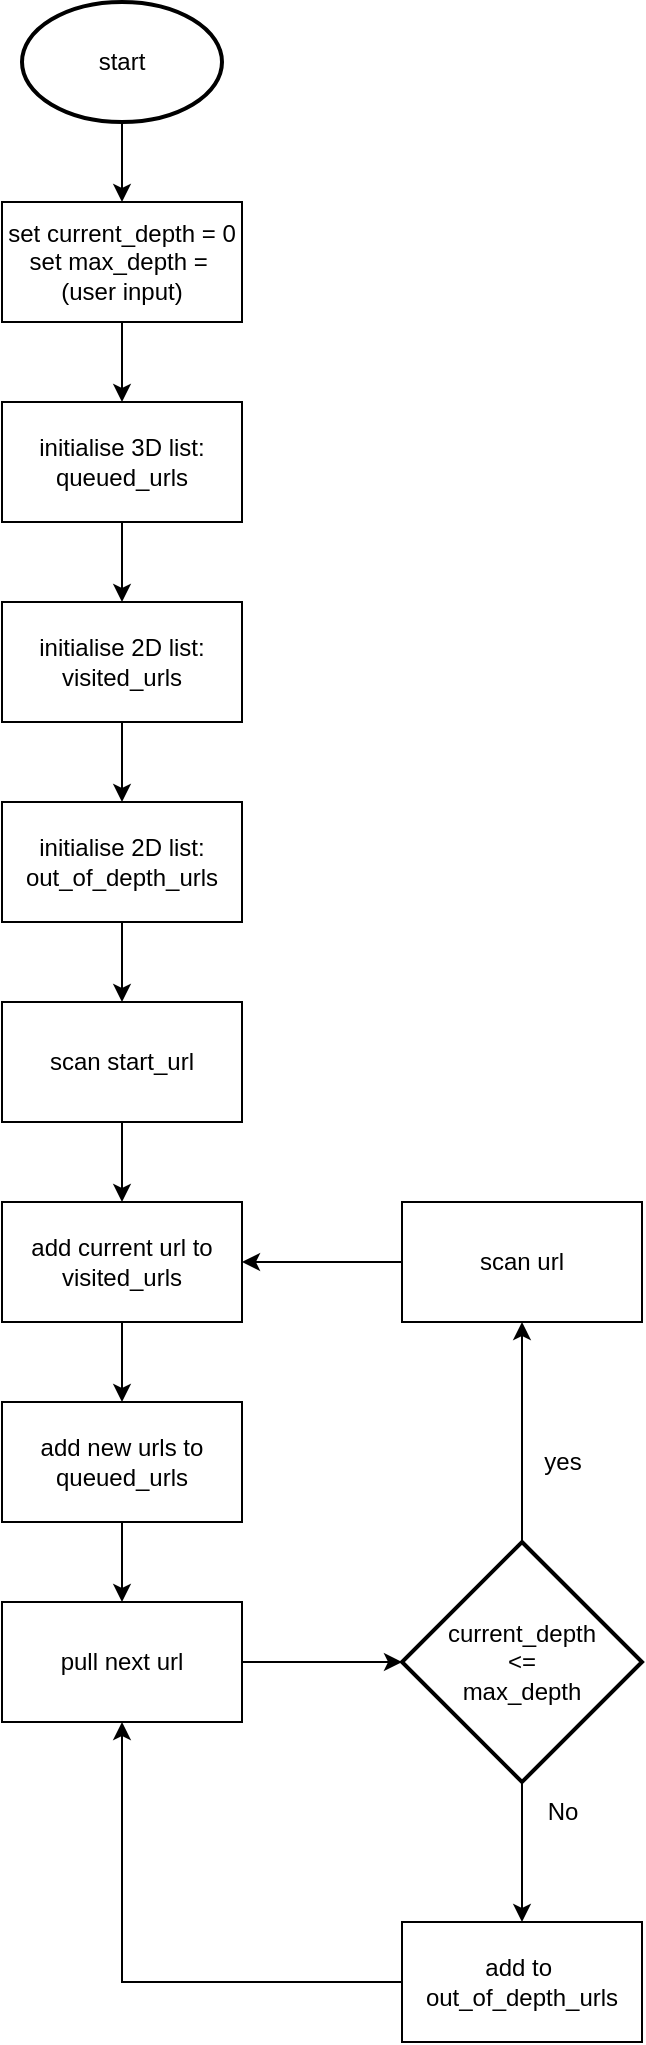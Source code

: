 <mxfile version="24.0.7" type="device">
  <diagram name="Page-1" id="cGtVljNC8mZFMlQtzHMK">
    <mxGraphModel dx="1077" dy="564" grid="1" gridSize="10" guides="1" tooltips="1" connect="1" arrows="1" fold="1" page="1" pageScale="1" pageWidth="1169" pageHeight="1654" math="0" shadow="0">
      <root>
        <mxCell id="0" />
        <mxCell id="1" parent="0" />
        <mxCell id="udKgIgNT3sGyWgRr-A2m-23" style="edgeStyle=orthogonalEdgeStyle;rounded=0;orthogonalLoop=1;jettySize=auto;html=1;" edge="1" parent="1" source="udKgIgNT3sGyWgRr-A2m-1" target="udKgIgNT3sGyWgRr-A2m-3">
          <mxGeometry relative="1" as="geometry" />
        </mxCell>
        <mxCell id="udKgIgNT3sGyWgRr-A2m-1" value="start" style="strokeWidth=2;html=1;shape=mxgraph.flowchart.start_1;whiteSpace=wrap;" vertex="1" parent="1">
          <mxGeometry x="90" y="80" width="100" height="60" as="geometry" />
        </mxCell>
        <mxCell id="udKgIgNT3sGyWgRr-A2m-11" style="edgeStyle=orthogonalEdgeStyle;rounded=0;orthogonalLoop=1;jettySize=auto;html=1;entryX=0.5;entryY=0;entryDx=0;entryDy=0;" edge="1" parent="1" source="udKgIgNT3sGyWgRr-A2m-2" target="udKgIgNT3sGyWgRr-A2m-8">
          <mxGeometry relative="1" as="geometry" />
        </mxCell>
        <mxCell id="udKgIgNT3sGyWgRr-A2m-2" value="&lt;div&gt;initialise 3D list:&lt;/div&gt;&lt;div&gt;queued_urls&lt;br&gt;&lt;/div&gt;" style="rounded=0;whiteSpace=wrap;html=1;" vertex="1" parent="1">
          <mxGeometry x="80" y="280" width="120" height="60" as="geometry" />
        </mxCell>
        <mxCell id="udKgIgNT3sGyWgRr-A2m-17" style="edgeStyle=orthogonalEdgeStyle;rounded=0;orthogonalLoop=1;jettySize=auto;html=1;entryX=0.5;entryY=0;entryDx=0;entryDy=0;" edge="1" parent="1" source="udKgIgNT3sGyWgRr-A2m-3" target="udKgIgNT3sGyWgRr-A2m-2">
          <mxGeometry relative="1" as="geometry" />
        </mxCell>
        <mxCell id="udKgIgNT3sGyWgRr-A2m-3" value="&lt;div&gt;set current_depth = 0&lt;/div&gt;&lt;div&gt;set max_depth =&amp;nbsp;&lt;/div&gt;&lt;div&gt;(user input)&lt;br&gt;&lt;/div&gt;" style="rounded=0;whiteSpace=wrap;html=1;" vertex="1" parent="1">
          <mxGeometry x="80" y="180" width="120" height="60" as="geometry" />
        </mxCell>
        <mxCell id="udKgIgNT3sGyWgRr-A2m-13" style="edgeStyle=orthogonalEdgeStyle;rounded=0;orthogonalLoop=1;jettySize=auto;html=1;exitX=0.5;exitY=1;exitDx=0;exitDy=0;entryX=0.5;entryY=0;entryDx=0;entryDy=0;" edge="1" parent="1" source="udKgIgNT3sGyWgRr-A2m-5" target="udKgIgNT3sGyWgRr-A2m-10">
          <mxGeometry relative="1" as="geometry" />
        </mxCell>
        <mxCell id="udKgIgNT3sGyWgRr-A2m-5" value="scan start_url" style="rounded=0;whiteSpace=wrap;html=1;" vertex="1" parent="1">
          <mxGeometry x="80" y="580" width="120" height="60" as="geometry" />
        </mxCell>
        <mxCell id="udKgIgNT3sGyWgRr-A2m-22" style="edgeStyle=orthogonalEdgeStyle;rounded=0;orthogonalLoop=1;jettySize=auto;html=1;entryX=0.5;entryY=0;entryDx=0;entryDy=0;" edge="1" parent="1" source="udKgIgNT3sGyWgRr-A2m-7" target="udKgIgNT3sGyWgRr-A2m-15">
          <mxGeometry relative="1" as="geometry" />
        </mxCell>
        <mxCell id="udKgIgNT3sGyWgRr-A2m-7" value="add new urls to queued_urls" style="rounded=0;whiteSpace=wrap;html=1;" vertex="1" parent="1">
          <mxGeometry x="80" y="780" width="120" height="60" as="geometry" />
        </mxCell>
        <mxCell id="udKgIgNT3sGyWgRr-A2m-29" style="edgeStyle=orthogonalEdgeStyle;rounded=0;orthogonalLoop=1;jettySize=auto;html=1;entryX=0.5;entryY=0;entryDx=0;entryDy=0;" edge="1" parent="1" source="udKgIgNT3sGyWgRr-A2m-8" target="udKgIgNT3sGyWgRr-A2m-28">
          <mxGeometry relative="1" as="geometry" />
        </mxCell>
        <mxCell id="udKgIgNT3sGyWgRr-A2m-8" value="&lt;div&gt;initialise 2D list:&lt;/div&gt;&lt;div&gt;visited_urls&lt;br&gt;&lt;/div&gt;" style="rounded=0;whiteSpace=wrap;html=1;" vertex="1" parent="1">
          <mxGeometry x="80" y="380" width="120" height="60" as="geometry" />
        </mxCell>
        <mxCell id="udKgIgNT3sGyWgRr-A2m-14" style="edgeStyle=orthogonalEdgeStyle;rounded=0;orthogonalLoop=1;jettySize=auto;html=1;" edge="1" parent="1" source="udKgIgNT3sGyWgRr-A2m-10" target="udKgIgNT3sGyWgRr-A2m-7">
          <mxGeometry relative="1" as="geometry" />
        </mxCell>
        <mxCell id="udKgIgNT3sGyWgRr-A2m-10" value="&lt;div&gt;add current url to&lt;/div&gt;&lt;div&gt;visited_urls&lt;br&gt;&lt;/div&gt;" style="rounded=0;whiteSpace=wrap;html=1;" vertex="1" parent="1">
          <mxGeometry x="80" y="680" width="120" height="60" as="geometry" />
        </mxCell>
        <mxCell id="udKgIgNT3sGyWgRr-A2m-15" value="&lt;div&gt;pull next url&lt;/div&gt;" style="rounded=0;whiteSpace=wrap;html=1;" vertex="1" parent="1">
          <mxGeometry x="80" y="880" width="120" height="60" as="geometry" />
        </mxCell>
        <mxCell id="udKgIgNT3sGyWgRr-A2m-19" style="edgeStyle=orthogonalEdgeStyle;rounded=0;orthogonalLoop=1;jettySize=auto;html=1;entryX=0.5;entryY=1;entryDx=0;entryDy=0;" edge="1" parent="1" source="udKgIgNT3sGyWgRr-A2m-16" target="udKgIgNT3sGyWgRr-A2m-18">
          <mxGeometry relative="1" as="geometry" />
        </mxCell>
        <mxCell id="udKgIgNT3sGyWgRr-A2m-34" style="edgeStyle=orthogonalEdgeStyle;rounded=0;orthogonalLoop=1;jettySize=auto;html=1;" edge="1" parent="1" source="udKgIgNT3sGyWgRr-A2m-16" target="udKgIgNT3sGyWgRr-A2m-33">
          <mxGeometry relative="1" as="geometry" />
        </mxCell>
        <mxCell id="udKgIgNT3sGyWgRr-A2m-16" value="&lt;div&gt;current_depth &lt;br&gt;&lt;/div&gt;&lt;div&gt;&amp;lt;=&lt;/div&gt;&lt;div&gt;max_depth&lt;br&gt;&lt;/div&gt;" style="strokeWidth=2;html=1;shape=mxgraph.flowchart.decision;whiteSpace=wrap;" vertex="1" parent="1">
          <mxGeometry x="280" y="850" width="120" height="120" as="geometry" />
        </mxCell>
        <mxCell id="udKgIgNT3sGyWgRr-A2m-20" style="edgeStyle=orthogonalEdgeStyle;rounded=0;orthogonalLoop=1;jettySize=auto;html=1;entryX=1;entryY=0.5;entryDx=0;entryDy=0;" edge="1" parent="1" source="udKgIgNT3sGyWgRr-A2m-18" target="udKgIgNT3sGyWgRr-A2m-10">
          <mxGeometry relative="1" as="geometry" />
        </mxCell>
        <mxCell id="udKgIgNT3sGyWgRr-A2m-18" value="scan url" style="rounded=0;whiteSpace=wrap;html=1;" vertex="1" parent="1">
          <mxGeometry x="280" y="680" width="120" height="60" as="geometry" />
        </mxCell>
        <mxCell id="udKgIgNT3sGyWgRr-A2m-21" style="edgeStyle=orthogonalEdgeStyle;rounded=0;orthogonalLoop=1;jettySize=auto;html=1;entryX=0;entryY=0.5;entryDx=0;entryDy=0;entryPerimeter=0;" edge="1" parent="1" source="udKgIgNT3sGyWgRr-A2m-15" target="udKgIgNT3sGyWgRr-A2m-16">
          <mxGeometry relative="1" as="geometry" />
        </mxCell>
        <mxCell id="udKgIgNT3sGyWgRr-A2m-24" value="&lt;div&gt;yes&lt;/div&gt;" style="text;html=1;align=center;verticalAlign=middle;resizable=0;points=[];autosize=1;strokeColor=none;fillColor=none;" vertex="1" parent="1">
          <mxGeometry x="340" y="795" width="40" height="30" as="geometry" />
        </mxCell>
        <mxCell id="udKgIgNT3sGyWgRr-A2m-27" value="No" style="text;html=1;align=center;verticalAlign=middle;resizable=0;points=[];autosize=1;strokeColor=none;fillColor=none;" vertex="1" parent="1">
          <mxGeometry x="340" y="970" width="40" height="30" as="geometry" />
        </mxCell>
        <mxCell id="udKgIgNT3sGyWgRr-A2m-32" style="edgeStyle=orthogonalEdgeStyle;rounded=0;orthogonalLoop=1;jettySize=auto;html=1;exitX=0.5;exitY=1;exitDx=0;exitDy=0;entryX=0.5;entryY=0;entryDx=0;entryDy=0;" edge="1" parent="1" source="udKgIgNT3sGyWgRr-A2m-28" target="udKgIgNT3sGyWgRr-A2m-5">
          <mxGeometry relative="1" as="geometry" />
        </mxCell>
        <mxCell id="udKgIgNT3sGyWgRr-A2m-28" value="&lt;div&gt;initialise 2D list:&lt;/div&gt;&lt;div&gt;out_of_depth_urls&lt;br&gt;&lt;/div&gt;" style="rounded=0;whiteSpace=wrap;html=1;" vertex="1" parent="1">
          <mxGeometry x="80" y="480" width="120" height="60" as="geometry" />
        </mxCell>
        <mxCell id="udKgIgNT3sGyWgRr-A2m-35" style="edgeStyle=orthogonalEdgeStyle;rounded=0;orthogonalLoop=1;jettySize=auto;html=1;entryX=0.5;entryY=1;entryDx=0;entryDy=0;" edge="1" parent="1" source="udKgIgNT3sGyWgRr-A2m-33" target="udKgIgNT3sGyWgRr-A2m-15">
          <mxGeometry relative="1" as="geometry" />
        </mxCell>
        <mxCell id="udKgIgNT3sGyWgRr-A2m-33" value="&lt;div&gt;add to&amp;nbsp;&lt;br&gt;&lt;/div&gt;&lt;div&gt;out_of_depth_urls&lt;/div&gt; " style="rounded=0;whiteSpace=wrap;html=1;" vertex="1" parent="1">
          <mxGeometry x="280" y="1040" width="120" height="60" as="geometry" />
        </mxCell>
      </root>
    </mxGraphModel>
  </diagram>
</mxfile>
